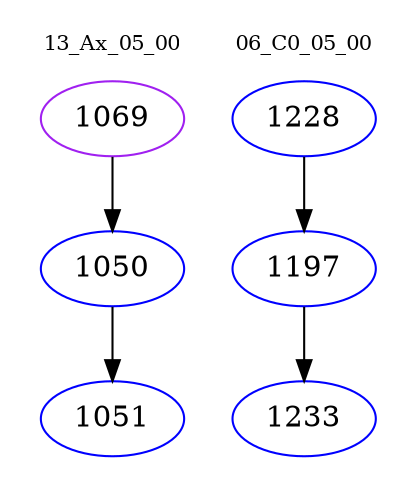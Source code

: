 digraph{
subgraph cluster_0 {
color = white
label = "13_Ax_05_00";
fontsize=10;
T0_1069 [label="1069", color="purple"]
T0_1069 -> T0_1050 [color="black"]
T0_1050 [label="1050", color="blue"]
T0_1050 -> T0_1051 [color="black"]
T0_1051 [label="1051", color="blue"]
}
subgraph cluster_1 {
color = white
label = "06_C0_05_00";
fontsize=10;
T1_1228 [label="1228", color="blue"]
T1_1228 -> T1_1197 [color="black"]
T1_1197 [label="1197", color="blue"]
T1_1197 -> T1_1233 [color="black"]
T1_1233 [label="1233", color="blue"]
}
}
